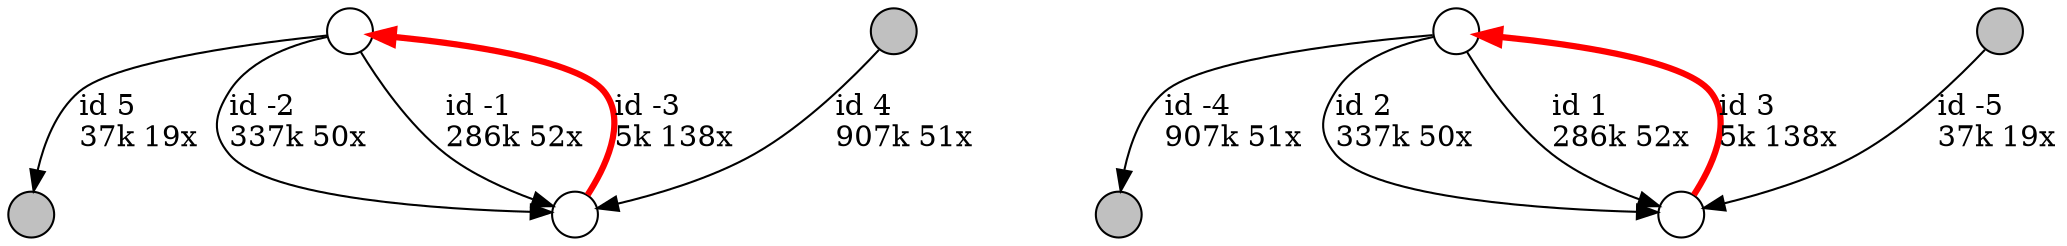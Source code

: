 digraph {
nodesep = 0.5;
node [shape = circle, label = "", height = 0.3];
"0" [style = "filled", fillcolor = "grey"];
"1" [style = "filled", fillcolor = "grey"];
"2" [style = "filled", fillcolor = "grey"];
"3" [style = "filled", fillcolor = "grey"];
"4" -> "0" [label = "id 5\l37k 19x", color = "black"] ;
"5" -> "1" [label = "id -4\l907k 51x", color = "black"] ;
"2" -> "6" [label = "id 4\l907k 51x", color = "black"] ;
"7" -> "5" [label = "id 3\l5k 138x", color = "red" , penwidth = 3] ;
"4" -> "6" [label = "id -2\l337k 50x", color = "black"] ;
"6" -> "4" [label = "id -3\l5k 138x", color = "red" , penwidth = 3] ;
"5" -> "7" [label = "id 2\l337k 50x", color = "black"] ;
"3" -> "7" [label = "id -5\l37k 19x", color = "black"] ;
"4" -> "6" [label = "id -1\l286k 52x", color = "black"] ;
"5" -> "7" [label = "id 1\l286k 52x", color = "black"] ;
}
